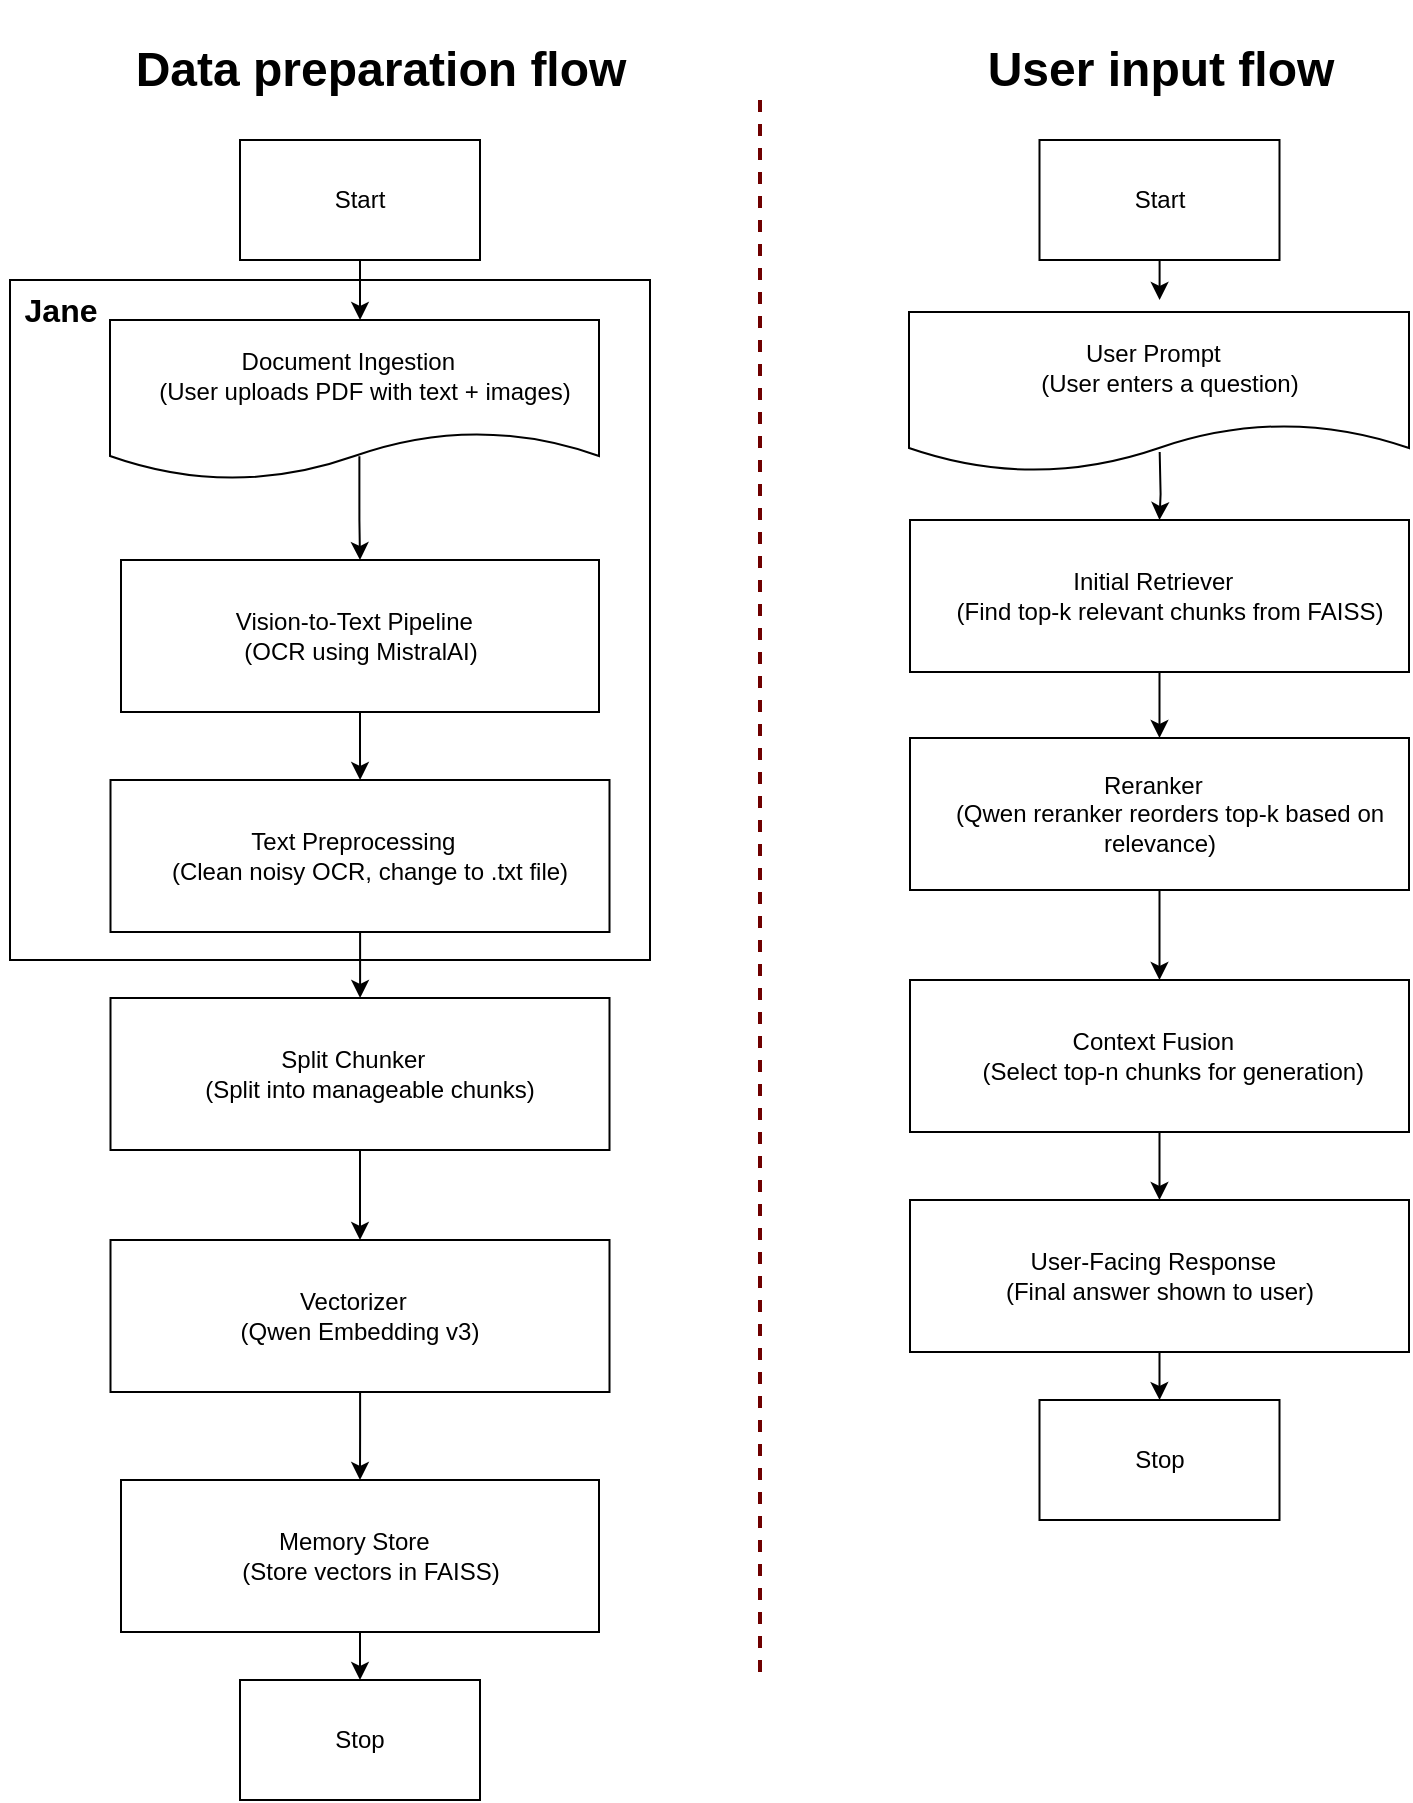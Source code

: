 <mxfile version="27.1.5">
  <diagram name="Page-1" id="-apDWYVtJTyfop0K8Bh2">
    <mxGraphModel dx="1234" dy="703" grid="1" gridSize="10" guides="1" tooltips="1" connect="1" arrows="1" fold="1" page="1" pageScale="1" pageWidth="827" pageHeight="1169" math="0" shadow="0">
      <root>
        <mxCell id="0" />
        <mxCell id="1" parent="0" />
        <mxCell id="IeZsdIZ805MNUzhO2B3x-29" value="" style="rounded=0;whiteSpace=wrap;html=1;" vertex="1" parent="1">
          <mxGeometry x="50" y="180" width="320" height="340" as="geometry" />
        </mxCell>
        <mxCell id="IeZsdIZ805MNUzhO2B3x-15" style="edgeStyle=orthogonalEdgeStyle;rounded=0;orthogonalLoop=1;jettySize=auto;html=1;" edge="1" parent="1" source="IeZsdIZ805MNUzhO2B3x-1">
          <mxGeometry relative="1" as="geometry">
            <mxPoint x="225.03" y="200" as="targetPoint" />
          </mxGeometry>
        </mxCell>
        <mxCell id="IeZsdIZ805MNUzhO2B3x-1" value="Start" style="rounded=0;whiteSpace=wrap;html=1;flipH=1;" vertex="1" parent="1">
          <mxGeometry x="165" y="110" width="120" height="60" as="geometry" />
        </mxCell>
        <mxCell id="IeZsdIZ805MNUzhO2B3x-2" value="Stop" style="rounded=0;whiteSpace=wrap;html=1;flipH=1;" vertex="1" parent="1">
          <mxGeometry x="564.75" y="740" width="120" height="60" as="geometry" />
        </mxCell>
        <mxCell id="IeZsdIZ805MNUzhO2B3x-16" style="edgeStyle=orthogonalEdgeStyle;rounded=0;orthogonalLoop=1;jettySize=auto;html=1;exitX=0.51;exitY=0.852;exitDx=0;exitDy=0;exitPerimeter=0;" edge="1" parent="1" source="IeZsdIZ805MNUzhO2B3x-39" target="IeZsdIZ805MNUzhO2B3x-5">
          <mxGeometry relative="1" as="geometry">
            <mxPoint x="225.0" y="276.0" as="sourcePoint" />
          </mxGeometry>
        </mxCell>
        <mxCell id="IeZsdIZ805MNUzhO2B3x-17" style="edgeStyle=orthogonalEdgeStyle;rounded=0;orthogonalLoop=1;jettySize=auto;html=1;" edge="1" parent="1" source="IeZsdIZ805MNUzhO2B3x-5" target="IeZsdIZ805MNUzhO2B3x-6">
          <mxGeometry relative="1" as="geometry" />
        </mxCell>
        <mxCell id="IeZsdIZ805MNUzhO2B3x-5" value="&lt;div&gt;Vision-to-Text Pipeline&amp;nbsp;&amp;nbsp;&lt;/div&gt;&lt;div&gt;&lt;span style=&quot;background-color: transparent; color: light-dark(rgb(0, 0, 0), rgb(255, 255, 255));&quot;&gt;(OCR using MistralAI)&lt;/span&gt;&lt;/div&gt;" style="rounded=0;whiteSpace=wrap;html=1;flipH=1;" vertex="1" parent="1">
          <mxGeometry x="105.5" y="320" width="239" height="76" as="geometry" />
        </mxCell>
        <mxCell id="IeZsdIZ805MNUzhO2B3x-18" style="edgeStyle=orthogonalEdgeStyle;rounded=0;orthogonalLoop=1;jettySize=auto;html=1;" edge="1" parent="1" source="IeZsdIZ805MNUzhO2B3x-6" target="IeZsdIZ805MNUzhO2B3x-7">
          <mxGeometry relative="1" as="geometry" />
        </mxCell>
        <mxCell id="IeZsdIZ805MNUzhO2B3x-6" value="&lt;div&gt;Text Preprocessing&amp;nbsp;&amp;nbsp;&lt;/div&gt;&lt;div&gt;&amp;nbsp; &amp;nbsp;(Clean noisy OCR, change to .txt file)&lt;/div&gt;" style="rounded=0;whiteSpace=wrap;html=1;flipH=1;" vertex="1" parent="1">
          <mxGeometry x="100.25" y="430" width="249.5" height="76" as="geometry" />
        </mxCell>
        <mxCell id="IeZsdIZ805MNUzhO2B3x-19" style="edgeStyle=orthogonalEdgeStyle;rounded=0;orthogonalLoop=1;jettySize=auto;html=1;" edge="1" parent="1" source="IeZsdIZ805MNUzhO2B3x-7" target="IeZsdIZ805MNUzhO2B3x-8">
          <mxGeometry relative="1" as="geometry" />
        </mxCell>
        <mxCell id="IeZsdIZ805MNUzhO2B3x-7" value="&lt;div&gt;Split Chunker&amp;nbsp;&amp;nbsp;&lt;/div&gt;&lt;div&gt;&amp;nbsp; &amp;nbsp;(Split into manageable chunks)&lt;/div&gt;" style="rounded=0;whiteSpace=wrap;html=1;flipH=1;" vertex="1" parent="1">
          <mxGeometry x="100.25" y="539" width="249.5" height="76" as="geometry" />
        </mxCell>
        <mxCell id="IeZsdIZ805MNUzhO2B3x-20" style="edgeStyle=orthogonalEdgeStyle;rounded=0;orthogonalLoop=1;jettySize=auto;html=1;" edge="1" parent="1" source="IeZsdIZ805MNUzhO2B3x-8" target="IeZsdIZ805MNUzhO2B3x-9">
          <mxGeometry relative="1" as="geometry" />
        </mxCell>
        <mxCell id="IeZsdIZ805MNUzhO2B3x-8" value="&lt;div&gt;Vectorizer&amp;nbsp;&amp;nbsp;&lt;/div&gt;&lt;div&gt;&lt;span style=&quot;background-color: transparent; color: light-dark(rgb(0, 0, 0), rgb(255, 255, 255));&quot;&gt;(Qwen Embedding v3)&lt;/span&gt;&lt;/div&gt;" style="rounded=0;whiteSpace=wrap;html=1;flipH=1;" vertex="1" parent="1">
          <mxGeometry x="100.25" y="660" width="249.5" height="76" as="geometry" />
        </mxCell>
        <mxCell id="IeZsdIZ805MNUzhO2B3x-34" style="edgeStyle=orthogonalEdgeStyle;rounded=0;orthogonalLoop=1;jettySize=auto;html=1;" edge="1" parent="1" source="IeZsdIZ805MNUzhO2B3x-9" target="IeZsdIZ805MNUzhO2B3x-33">
          <mxGeometry relative="1" as="geometry" />
        </mxCell>
        <mxCell id="IeZsdIZ805MNUzhO2B3x-9" value="&lt;div&gt;Memory Store&amp;nbsp;&amp;nbsp;&lt;/div&gt;&lt;div&gt;&amp;nbsp; &amp;nbsp;(Store vectors in FAISS)&lt;/div&gt;" style="rounded=0;whiteSpace=wrap;html=1;flipH=1;" vertex="1" parent="1">
          <mxGeometry x="105.5" y="780" width="239" height="76" as="geometry" />
        </mxCell>
        <mxCell id="IeZsdIZ805MNUzhO2B3x-22" style="edgeStyle=orthogonalEdgeStyle;rounded=0;orthogonalLoop=1;jettySize=auto;html=1;" edge="1" parent="1" target="IeZsdIZ805MNUzhO2B3x-11">
          <mxGeometry relative="1" as="geometry">
            <mxPoint x="624.842" y="266" as="sourcePoint" />
          </mxGeometry>
        </mxCell>
        <mxCell id="IeZsdIZ805MNUzhO2B3x-23" style="edgeStyle=orthogonalEdgeStyle;rounded=0;orthogonalLoop=1;jettySize=auto;html=1;" edge="1" parent="1" source="IeZsdIZ805MNUzhO2B3x-11" target="IeZsdIZ805MNUzhO2B3x-12">
          <mxGeometry relative="1" as="geometry" />
        </mxCell>
        <mxCell id="IeZsdIZ805MNUzhO2B3x-11" value="&lt;div&gt;Initial Retriever&amp;nbsp;&amp;nbsp;&lt;/div&gt;&lt;div&gt;&amp;nbsp; &amp;nbsp;(Find top-k relevant chunks from FAISS)&lt;/div&gt;" style="rounded=0;whiteSpace=wrap;html=1;flipH=1;" vertex="1" parent="1">
          <mxGeometry x="500" y="300" width="249.5" height="76" as="geometry" />
        </mxCell>
        <mxCell id="IeZsdIZ805MNUzhO2B3x-24" style="edgeStyle=orthogonalEdgeStyle;rounded=0;orthogonalLoop=1;jettySize=auto;html=1;" edge="1" parent="1" source="IeZsdIZ805MNUzhO2B3x-12" target="IeZsdIZ805MNUzhO2B3x-13">
          <mxGeometry relative="1" as="geometry" />
        </mxCell>
        <mxCell id="IeZsdIZ805MNUzhO2B3x-12" value="&lt;div&gt;Reranker&amp;nbsp;&amp;nbsp;&lt;/div&gt;&lt;div&gt;&amp;nbsp; &amp;nbsp;(Qwen reranker reorders top-k based on relevance)&lt;/div&gt;" style="rounded=0;whiteSpace=wrap;html=1;flipH=1;" vertex="1" parent="1">
          <mxGeometry x="500" y="409" width="249.5" height="76" as="geometry" />
        </mxCell>
        <mxCell id="IeZsdIZ805MNUzhO2B3x-25" style="edgeStyle=orthogonalEdgeStyle;rounded=0;orthogonalLoop=1;jettySize=auto;html=1;" edge="1" parent="1" source="IeZsdIZ805MNUzhO2B3x-13" target="IeZsdIZ805MNUzhO2B3x-14">
          <mxGeometry relative="1" as="geometry" />
        </mxCell>
        <mxCell id="IeZsdIZ805MNUzhO2B3x-13" value="&lt;div&gt;Context Fusion&amp;nbsp;&amp;nbsp;&lt;/div&gt;&lt;div&gt;&amp;nbsp; &amp;nbsp; (Select top-n chunks for generation)&lt;/div&gt;" style="rounded=0;whiteSpace=wrap;html=1;flipH=1;" vertex="1" parent="1">
          <mxGeometry x="500" y="530" width="249.5" height="76" as="geometry" />
        </mxCell>
        <mxCell id="IeZsdIZ805MNUzhO2B3x-26" style="edgeStyle=orthogonalEdgeStyle;rounded=0;orthogonalLoop=1;jettySize=auto;html=1;" edge="1" parent="1" source="IeZsdIZ805MNUzhO2B3x-14" target="IeZsdIZ805MNUzhO2B3x-2">
          <mxGeometry relative="1" as="geometry" />
        </mxCell>
        <mxCell id="IeZsdIZ805MNUzhO2B3x-14" value="&lt;div&gt;User-Facing Response&amp;nbsp;&amp;nbsp;&lt;/div&gt;&lt;div&gt;&lt;span style=&quot;background-color: transparent; color: light-dark(rgb(0, 0, 0), rgb(255, 255, 255));&quot;&gt;(Final answer shown to user)&lt;/span&gt;&lt;/div&gt;" style="rounded=0;whiteSpace=wrap;html=1;flipH=1;" vertex="1" parent="1">
          <mxGeometry x="500" y="640" width="249.5" height="76" as="geometry" />
        </mxCell>
        <mxCell id="IeZsdIZ805MNUzhO2B3x-27" value="" style="endArrow=none;html=1;rounded=1;fillColor=#a20025;strokeColor=light-dark(#6F0000,#FFFFFF);strokeWidth=2;dashed=1;curved=0;startFill=0;" edge="1" parent="1">
          <mxGeometry width="50" height="50" relative="1" as="geometry">
            <mxPoint x="425" y="90" as="sourcePoint" />
            <mxPoint x="425" y="880" as="targetPoint" />
          </mxGeometry>
        </mxCell>
        <mxCell id="IeZsdIZ805MNUzhO2B3x-30" value="Jane" style="text;html=1;align=center;verticalAlign=middle;resizable=0;points=[];autosize=1;strokeColor=none;fillColor=none;fontColor=light-dark(#000000,#FFFFFF);fontStyle=1;fontSize=16;" vertex="1" parent="1">
          <mxGeometry x="45.25" y="180" width="60" height="30" as="geometry" />
        </mxCell>
        <mxCell id="IeZsdIZ805MNUzhO2B3x-32" style="edgeStyle=orthogonalEdgeStyle;rounded=0;orthogonalLoop=1;jettySize=auto;html=1;" edge="1" parent="1" source="IeZsdIZ805MNUzhO2B3x-31">
          <mxGeometry relative="1" as="geometry">
            <mxPoint x="624.842" y="190" as="targetPoint" />
          </mxGeometry>
        </mxCell>
        <mxCell id="IeZsdIZ805MNUzhO2B3x-31" value="Start" style="rounded=0;whiteSpace=wrap;html=1;flipH=1;" vertex="1" parent="1">
          <mxGeometry x="564.75" y="110" width="120" height="60" as="geometry" />
        </mxCell>
        <mxCell id="IeZsdIZ805MNUzhO2B3x-33" value="Stop" style="rounded=0;whiteSpace=wrap;html=1;flipH=1;" vertex="1" parent="1">
          <mxGeometry x="165" y="880" width="120" height="60" as="geometry" />
        </mxCell>
        <mxCell id="IeZsdIZ805MNUzhO2B3x-35" value="&lt;h1&gt;Data preparation flow&lt;/h1&gt;" style="text;html=1;align=center;verticalAlign=middle;resizable=0;points=[];autosize=1;strokeColor=none;fillColor=none;" vertex="1" parent="1">
          <mxGeometry x="100.25" y="40" width="270" height="70" as="geometry" />
        </mxCell>
        <mxCell id="IeZsdIZ805MNUzhO2B3x-36" value="&lt;h1&gt;User input flow&lt;/h1&gt;" style="text;html=1;align=center;verticalAlign=middle;resizable=0;points=[];autosize=1;strokeColor=none;fillColor=none;" vertex="1" parent="1">
          <mxGeometry x="524.75" y="40" width="200" height="70" as="geometry" />
        </mxCell>
        <mxCell id="IeZsdIZ805MNUzhO2B3x-38" value="&lt;div&gt;User Prompt&amp;nbsp;&amp;nbsp;&lt;/div&gt;&lt;div&gt;&amp;nbsp; &amp;nbsp;(User enters a question)&lt;/div&gt;" style="shape=document;whiteSpace=wrap;html=1;boundedLbl=1;" vertex="1" parent="1">
          <mxGeometry x="499.5" y="196" width="250" height="80" as="geometry" />
        </mxCell>
        <mxCell id="IeZsdIZ805MNUzhO2B3x-39" value="&lt;div&gt;Document Ingestion&amp;nbsp;&amp;nbsp;&lt;/div&gt;&lt;div&gt;&amp;nbsp; &amp;nbsp;(User uploads PDF with text + images)&lt;/div&gt;" style="shape=document;whiteSpace=wrap;html=1;boundedLbl=1;" vertex="1" parent="1">
          <mxGeometry x="100" y="200" width="244.5" height="80" as="geometry" />
        </mxCell>
      </root>
    </mxGraphModel>
  </diagram>
</mxfile>
